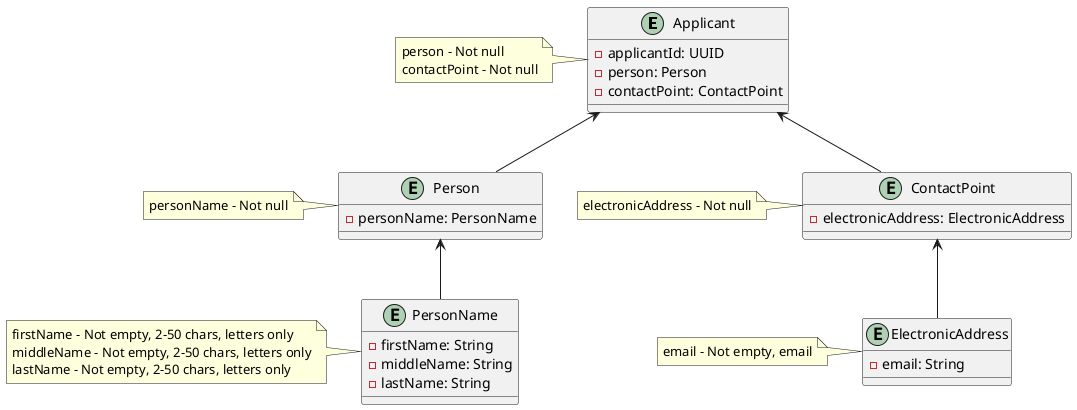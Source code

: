 @startuml Class diagram

entity Applicant {
    - applicantId: UUID
    - person: Person
    - contactPoint: ContactPoint
}

note left
    person - Not null
    contactPoint - Not null
end note

entity Person {
    - personName: PersonName
}

note left
    personName - Not null
end note

entity PersonName {
    - firstName: String
    - middleName: String
    - lastName: String
}

note left
    firstName - Not empty, 2-50 chars, letters only
    middleName - Not empty, 2-50 chars, letters only
    lastName - Not empty, 2-50 chars, letters only
end note

entity ContactPoint {
    - electronicAddress: ElectronicAddress
}

note left
    electronicAddress - Not null
end note

entity ElectronicAddress {
    - email: String
}

note left
    email - Not empty, email
end note

Applicant <-down- Person
Applicant <-down- ContactPoint
Person <-down- PersonName
ContactPoint <-down- ElectronicAddress

@enduml